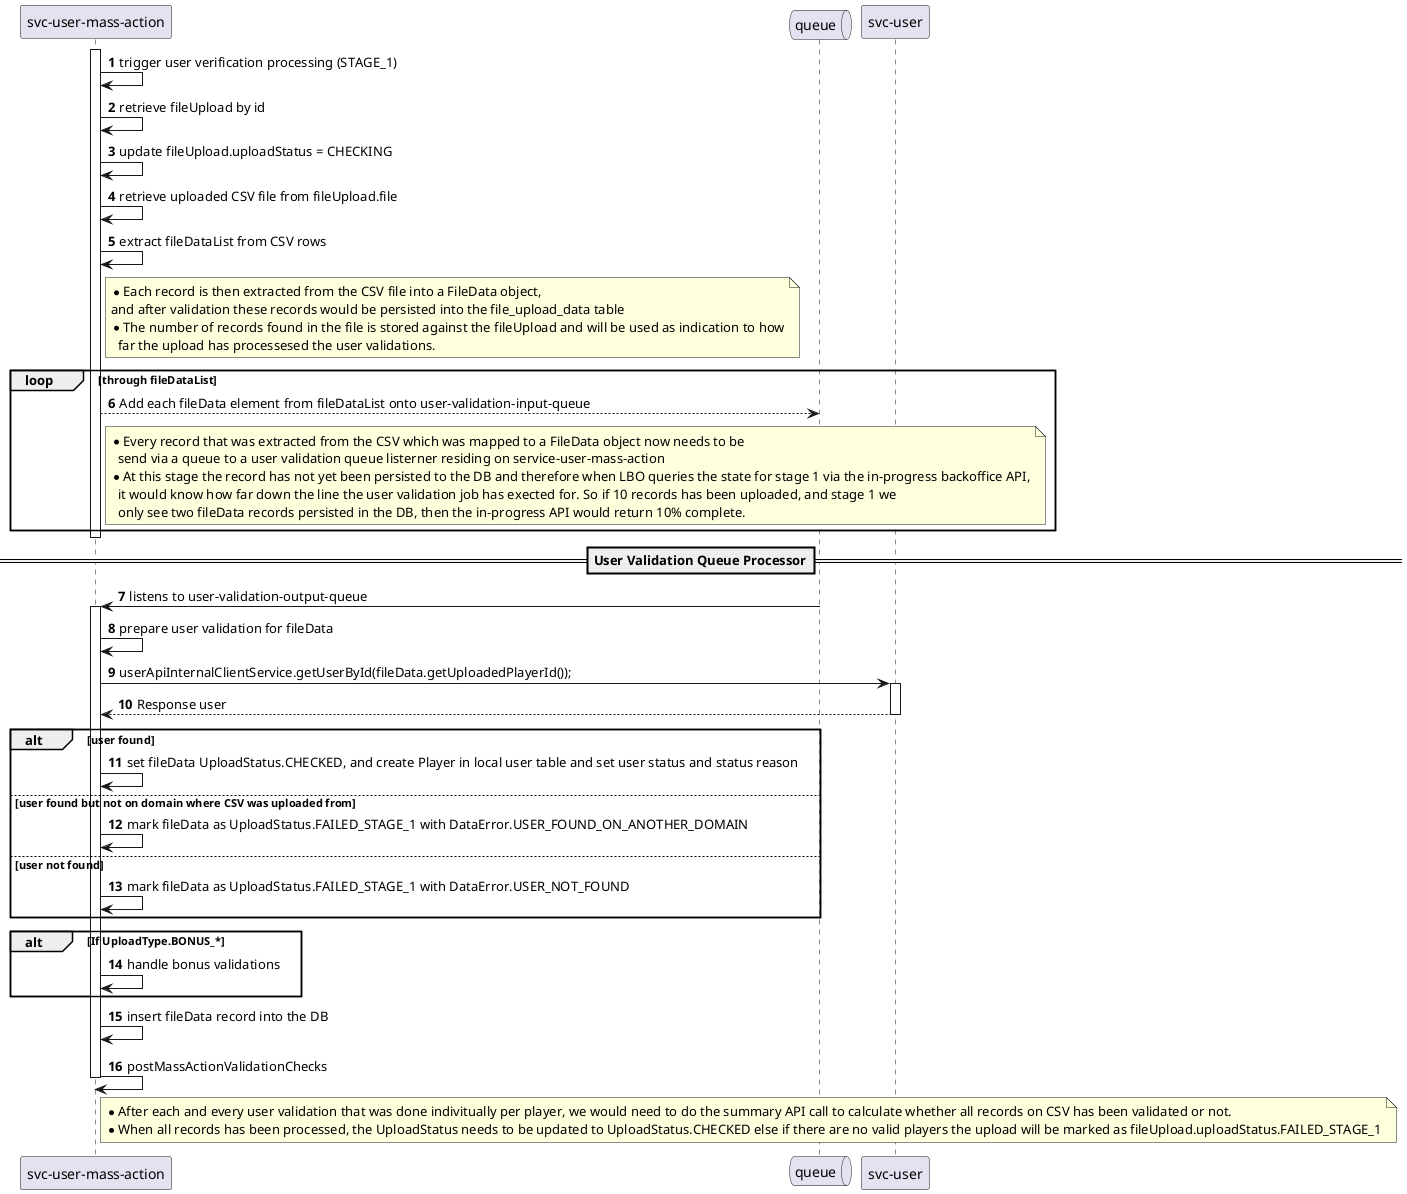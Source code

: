 .User Mass Validation Stage 1
[plantuml]
----
@startuml
'https://plantuml.com/sequence-diagram

participant  "svc-user-mass-action" as usermassaction
queue queue
participant "svc-user" as user

autonumber

activate usermassaction
usermassaction->usermassaction: trigger user verification processing (STAGE_1)
usermassaction->usermassaction: retrieve fileUpload by id
usermassaction->usermassaction: update fileUpload.uploadStatus = CHECKING
usermassaction->usermassaction: retrieve uploaded CSV file from fileUpload.file
usermassaction->usermassaction: extract fileDataList from CSV rows
note right of usermassaction
    * Each record is then extracted from the CSV file into a FileData object,
    and after validation these records would be persisted into the file_upload_data table
    * The number of records found in the file is stored against the fileUpload and will be used as indication to how
      far the upload has processesed the user validations.
end note
loop through fileDataList
    usermassaction-->queue: Add each fileData element from fileDataList onto user-validation-input-queue
    note right of usermassaction
        * Every record that was extracted from the CSV which was mapped to a FileData object now needs to be
          send via a queue to a user validation queue listerner residing on service-user-mass-action
        * At this stage the record has not yet been persisted to the DB and therefore when LBO queries the state for stage 1 via the in-progress backoffice API,
          it would know how far down the line the user validation job has exected for. So if 10 records has been uploaded, and stage 1 we
          only see two fileData records persisted in the DB, then the in-progress API would return 10% complete.
    end note
end
    deactivate usermassaction

== User Validation Queue Processor==

usermassaction<-queue: listens to user-validation-output-queue
activate usermassaction
usermassaction->usermassaction: prepare user validation for fileData
usermassaction->user: userApiInternalClientService.getUserById(fileData.getUploadedPlayerId());
activate user
user-->usermassaction: Response user
deactivate user

alt user found
    usermassaction->usermassaction: set fileData UploadStatus.CHECKED, and create Player in local user table and set user status and status reason
else user found but not on domain where CSV was uploaded from
 usermassaction->usermassaction: mark fileData as UploadStatus.FAILED_STAGE_1 with DataError.USER_FOUND_ON_ANOTHER_DOMAIN
else user not found
    usermassaction->usermassaction: mark fileData as UploadStatus.FAILED_STAGE_1 with DataError.USER_NOT_FOUND
end

alt If UploadType.BONUS_*
    usermassaction->usermassaction: handle bonus validations
end

usermassaction->usermassaction: insert fileData record into the DB

usermassaction->usermassaction: postMassActionValidationChecks
note right of usermassaction
    * After each and every user validation that was done indivitually per player, we would need to do the summary API call to calculate whether all records on CSV has been validated or not.
    * When all records has been processed, the UploadStatus needs to be updated to UploadStatus.CHECKED else if there are no valid players the upload will be marked as fileUpload.uploadStatus.FAILED_STAGE_1
end note

deactivate usermassaction

@enduml
----
